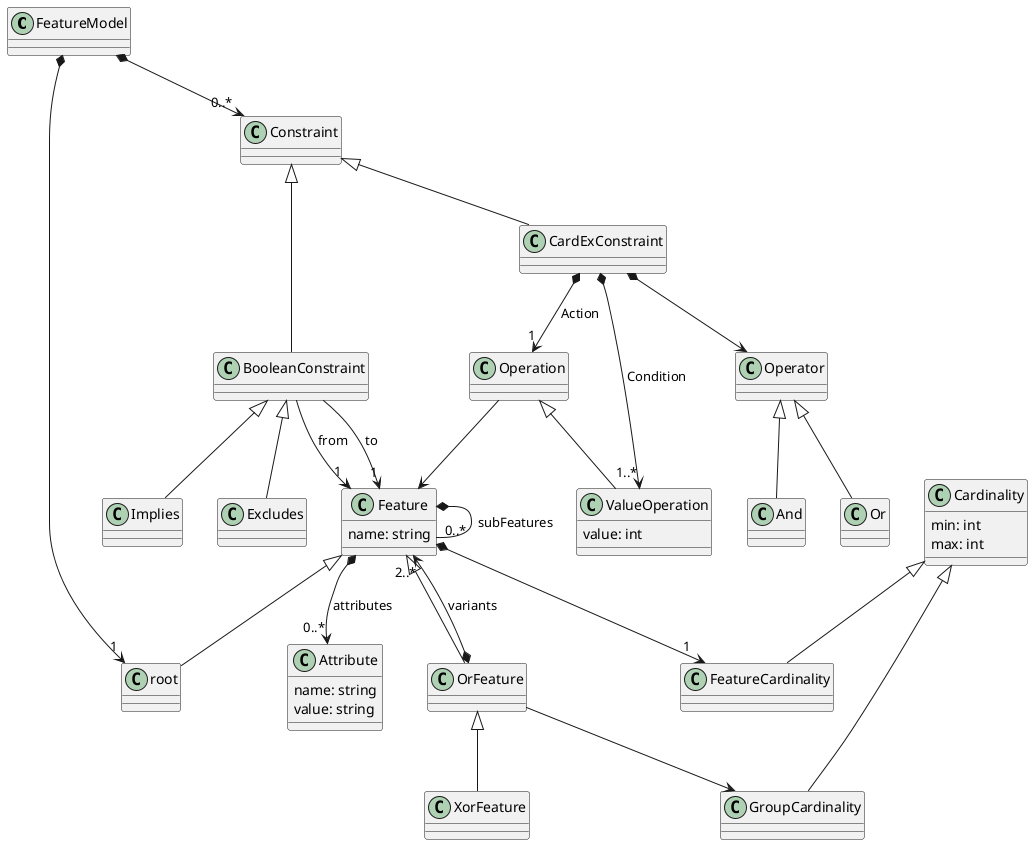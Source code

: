 @startuml

FeatureModel *--> "1" root

Feature <|-- root
Feature *-- "0..*" Feature : subFeatures

class Feature {
name: string
}

Feature <|-- OrFeature
OrFeature <|-- XorFeature

class Cardinality {
min: int
max: int
}

Cardinality <|-- GroupCardinality
Cardinality <|-- FeatureCardinality

class Attribute {
name: string
value: string
}

Feature *--> "0..*" Attribute: attributes
Feature *--> "1" FeatureCardinality
OrFeature *--> "2..*" Feature : variants
OrFeature --> GroupCardinality

FeatureModel *--> "0..*" Constraint
Constraint <|-- BooleanConstraint
BooleanConstraint --> "1" Feature : from
BooleanConstraint --> "1" Feature : to
BooleanConstraint <|-- Implies
BooleanConstraint <|-- Excludes
Constraint <|-- CardExConstraint

CardExConstraint *--> "1" Operation : Action
CardExConstraint *--> "1..*" ValueOperation : Condition

class ValueOperation {
value: int
}

CardExConstraint *--> Operator
Operator <|-- And
Operator <|-- Or
Operation <|-- ValueOperation
Operation --> Feature

@enduml